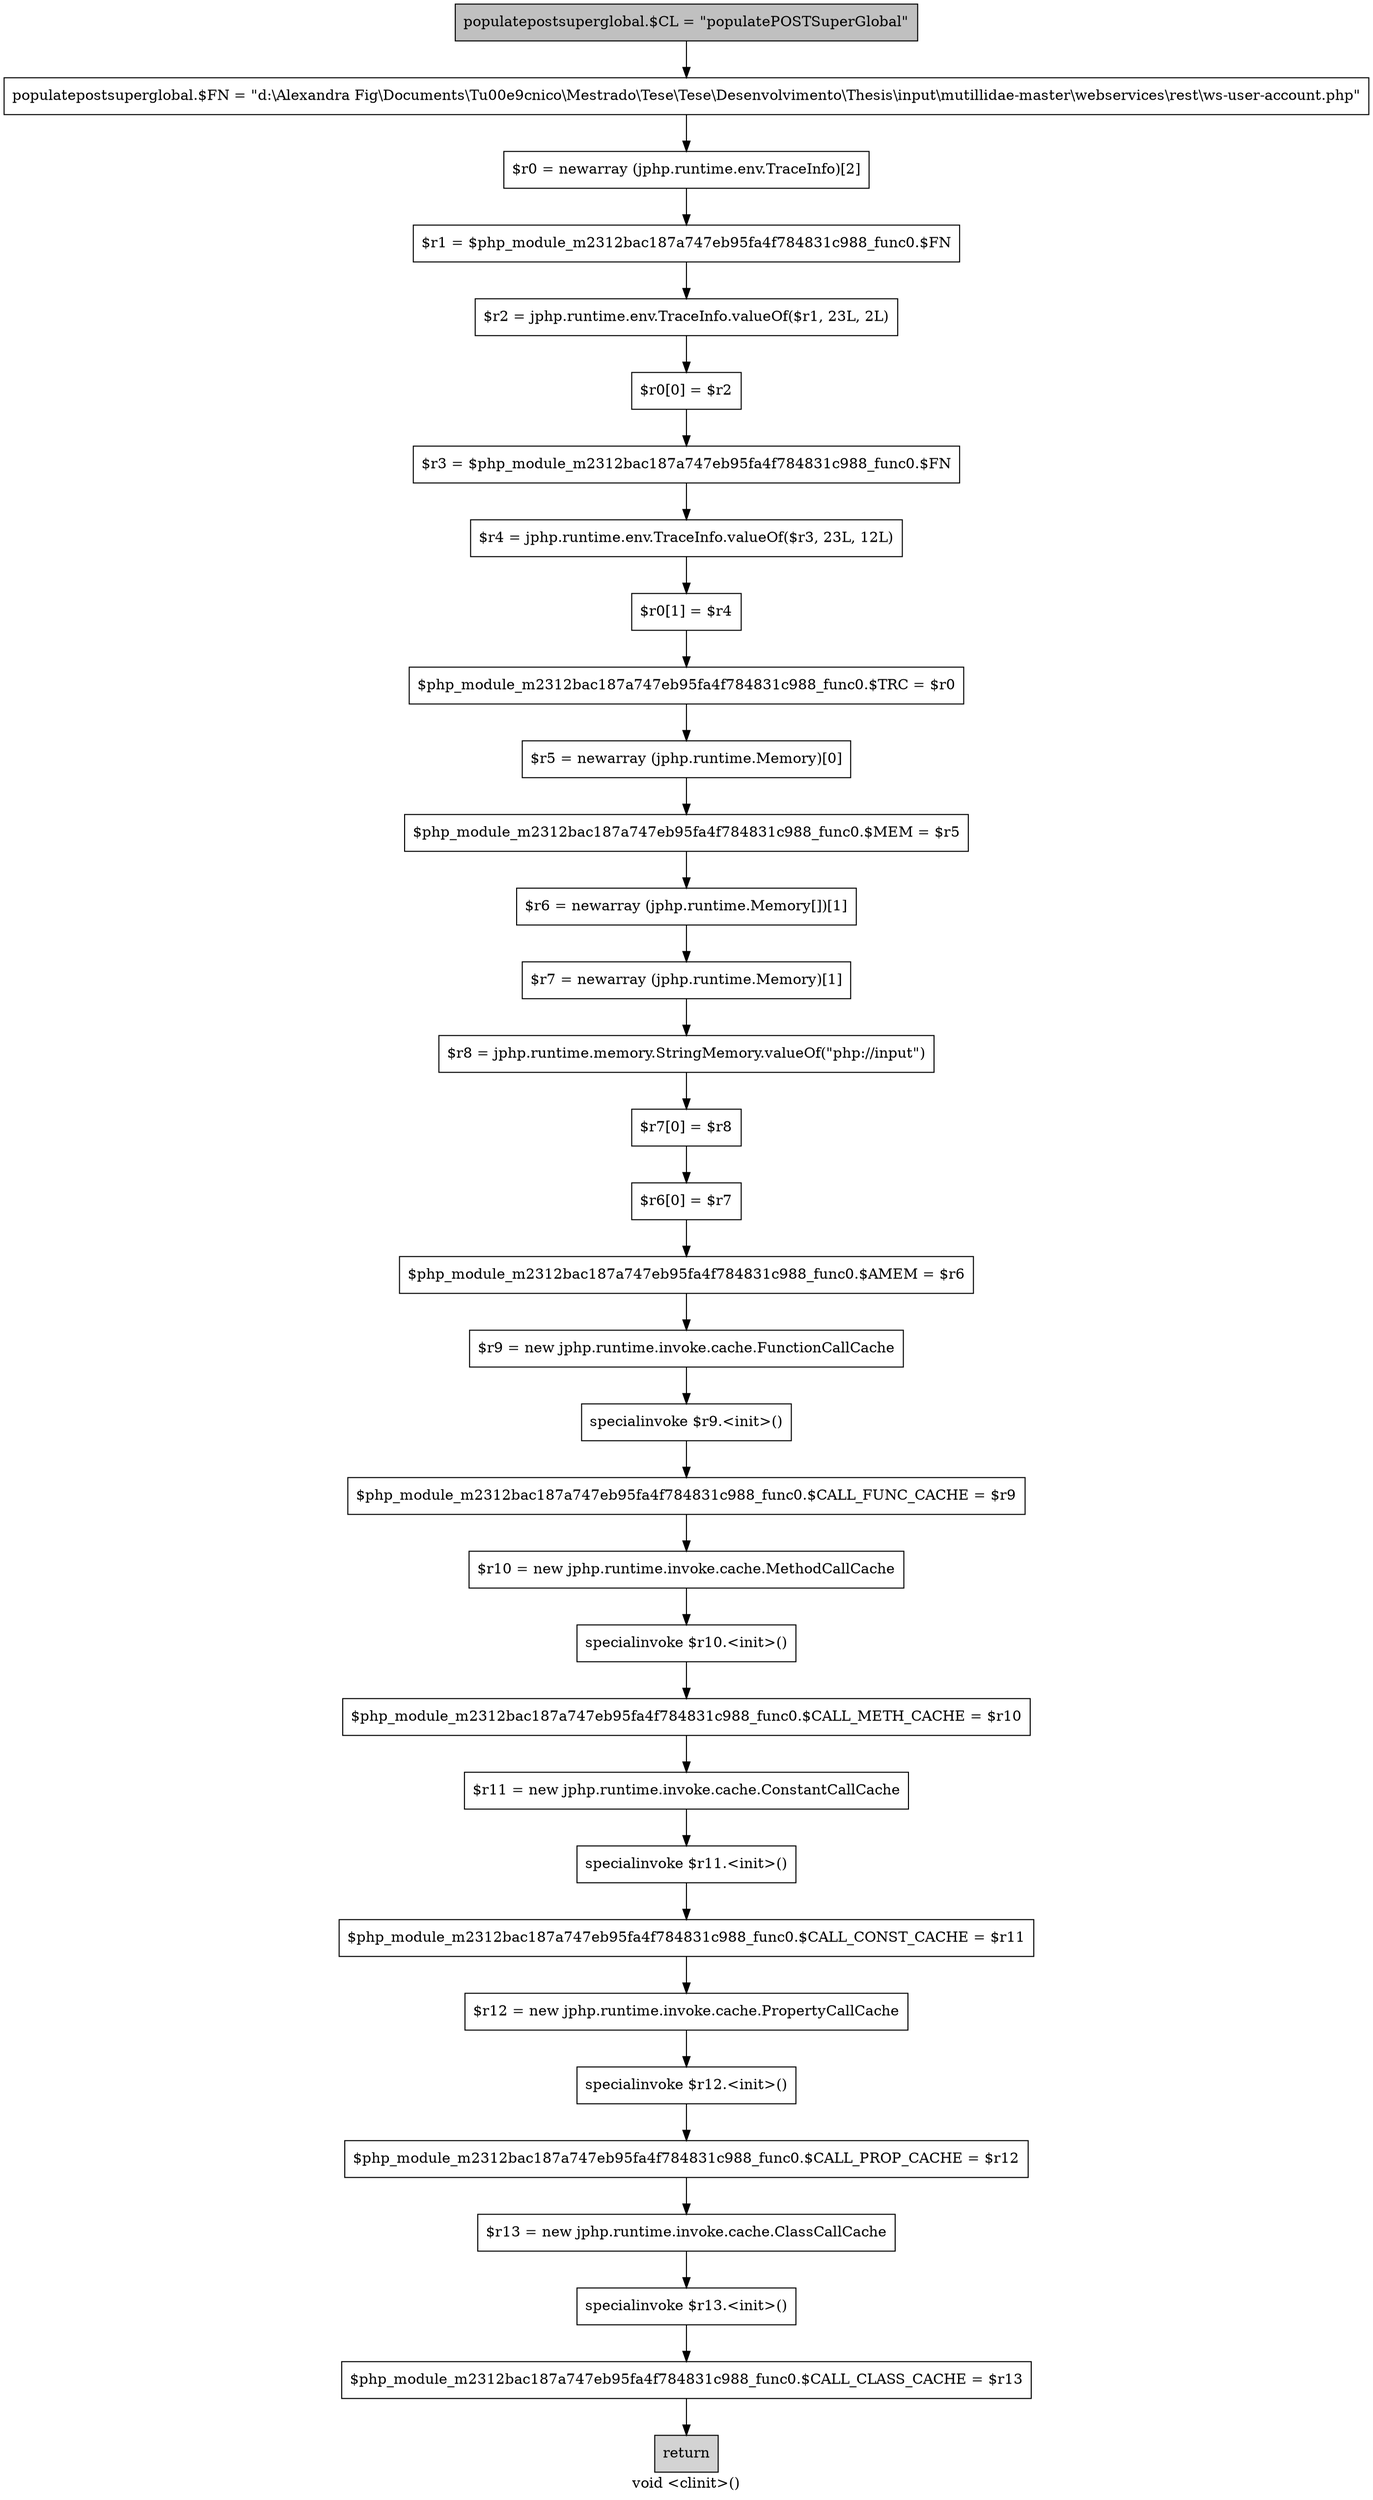 digraph "void <clinit>()" {
    label="void <clinit>()";
    node [shape=box];
    "0" [style=filled,fillcolor=gray,label="populatepostsuperglobal.$CL = \"populatePOSTSuperGlobal\"",];
    "1" [label="populatepostsuperglobal.$FN = \"d:\\Alexandra Fig\\Documents\\T\u00e9cnico\\Mestrado\\Tese\\Tese\\Desenvolvimento\\Thesis\\input\\mutillidae-master\\webservices\\rest\\ws-user-account.php\"",];
    "0"->"1";
    "2" [label="$r0 = newarray (jphp.runtime.env.TraceInfo)[2]",];
    "1"->"2";
    "3" [label="$r1 = $php_module_m2312bac187a747eb95fa4f784831c988_func0.$FN",];
    "2"->"3";
    "4" [label="$r2 = jphp.runtime.env.TraceInfo.valueOf($r1, 23L, 2L)",];
    "3"->"4";
    "5" [label="$r0[0] = $r2",];
    "4"->"5";
    "6" [label="$r3 = $php_module_m2312bac187a747eb95fa4f784831c988_func0.$FN",];
    "5"->"6";
    "7" [label="$r4 = jphp.runtime.env.TraceInfo.valueOf($r3, 23L, 12L)",];
    "6"->"7";
    "8" [label="$r0[1] = $r4",];
    "7"->"8";
    "9" [label="$php_module_m2312bac187a747eb95fa4f784831c988_func0.$TRC = $r0",];
    "8"->"9";
    "10" [label="$r5 = newarray (jphp.runtime.Memory)[0]",];
    "9"->"10";
    "11" [label="$php_module_m2312bac187a747eb95fa4f784831c988_func0.$MEM = $r5",];
    "10"->"11";
    "12" [label="$r6 = newarray (jphp.runtime.Memory[])[1]",];
    "11"->"12";
    "13" [label="$r7 = newarray (jphp.runtime.Memory)[1]",];
    "12"->"13";
    "14" [label="$r8 = jphp.runtime.memory.StringMemory.valueOf(\"php://input\")",];
    "13"->"14";
    "15" [label="$r7[0] = $r8",];
    "14"->"15";
    "16" [label="$r6[0] = $r7",];
    "15"->"16";
    "17" [label="$php_module_m2312bac187a747eb95fa4f784831c988_func0.$AMEM = $r6",];
    "16"->"17";
    "18" [label="$r9 = new jphp.runtime.invoke.cache.FunctionCallCache",];
    "17"->"18";
    "19" [label="specialinvoke $r9.<init>()",];
    "18"->"19";
    "20" [label="$php_module_m2312bac187a747eb95fa4f784831c988_func0.$CALL_FUNC_CACHE = $r9",];
    "19"->"20";
    "21" [label="$r10 = new jphp.runtime.invoke.cache.MethodCallCache",];
    "20"->"21";
    "22" [label="specialinvoke $r10.<init>()",];
    "21"->"22";
    "23" [label="$php_module_m2312bac187a747eb95fa4f784831c988_func0.$CALL_METH_CACHE = $r10",];
    "22"->"23";
    "24" [label="$r11 = new jphp.runtime.invoke.cache.ConstantCallCache",];
    "23"->"24";
    "25" [label="specialinvoke $r11.<init>()",];
    "24"->"25";
    "26" [label="$php_module_m2312bac187a747eb95fa4f784831c988_func0.$CALL_CONST_CACHE = $r11",];
    "25"->"26";
    "27" [label="$r12 = new jphp.runtime.invoke.cache.PropertyCallCache",];
    "26"->"27";
    "28" [label="specialinvoke $r12.<init>()",];
    "27"->"28";
    "29" [label="$php_module_m2312bac187a747eb95fa4f784831c988_func0.$CALL_PROP_CACHE = $r12",];
    "28"->"29";
    "30" [label="$r13 = new jphp.runtime.invoke.cache.ClassCallCache",];
    "29"->"30";
    "31" [label="specialinvoke $r13.<init>()",];
    "30"->"31";
    "32" [label="$php_module_m2312bac187a747eb95fa4f784831c988_func0.$CALL_CLASS_CACHE = $r13",];
    "31"->"32";
    "33" [style=filled,fillcolor=lightgray,label="return",];
    "32"->"33";
}
